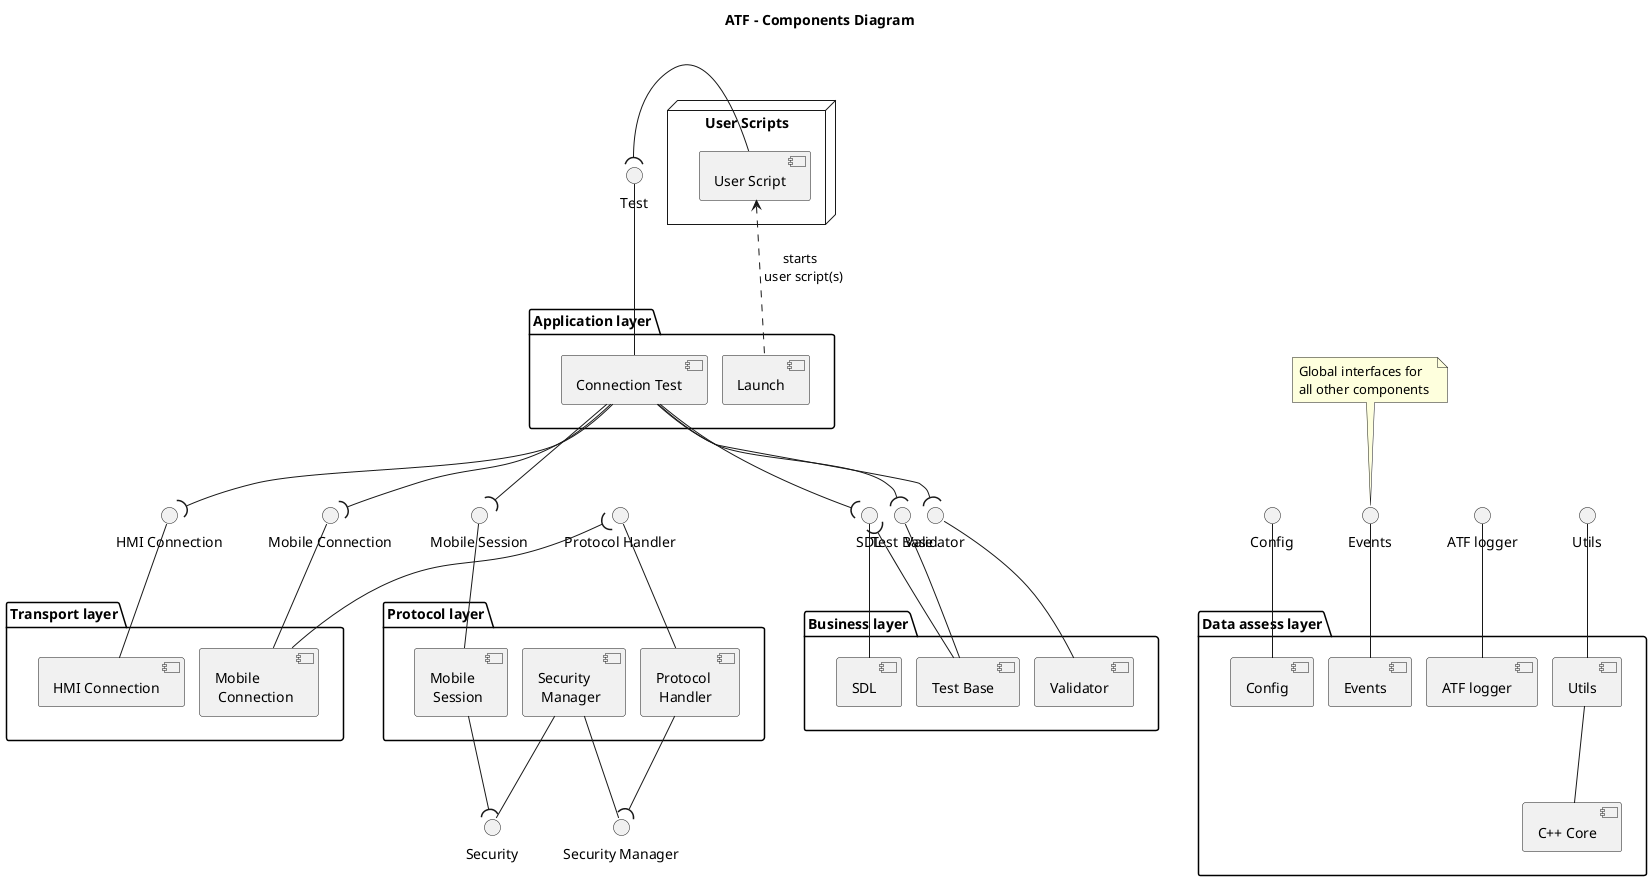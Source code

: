 @startuml
/'
It is a source file for ATF SAD diagram.
For further information, please, follow http://plantuml.com/
'/

skinparam nodesep 15
!pragma horizontalLineBetweenDifferentPackageAllowed

skinparam package<<Layout>> {
  borderColor Transparent
  backgroundColor Transparent
  fontColor Transparent
  stereotypeFontColor Transparent
}

'------------------------------------- '
title ATF - Components Diagram

' ------------ User layer ------------ '
node "User Scripts" as user_layer {
    component "User Script" as Sample
}

' ------------ App layer ------------ '
() "Test" as ITest
package "Application layer" as app_layer {
    component Launch
    component "Connection Test" as Connection

    ' Internal communication
    Connection -up- ITest

    ' Beatifying
    Launch    -[hidden]left- Connection
}

' --------- Business layer ---------- '
() "SDL" as ISDL
() "Test Base" as ITestBase
() "Validator" as IValidator
package "Business layer" as buis_layer {
    component SDL
    component "Test Base" as TestBase
    component Validator

    ' Internal communication
    TestBase  -up- ITestBase
    SDL       -up- ISDL
    Validator -up- IValidator
    TestBase  -up-( ISDL

    ' Beatifying
    ITestBase  -[hidden]left-  ISDL 
    ITestBase  -[hidden]right- IValidator
    TestBase   -[hidden]left-  SDL 
    TestBase   -[hidden]right- Validator
}

' --------- Protocol layer --------- '
() "Protocol Handler"   as IProtocol
() "Mobile Session"     as IMobSession
() "Security Manager"   as ISecManager
() "Security"           as ISecurity
package "Protocol layer" as ph_layer {
    component "Mobile \n Session"   as MobSession
    component "Protocol \n Handler" as Protocol
    component "Security \n Manager" as SecManager 

    ' Internal communication
    MobSession -up- IMobSession
    Protocol   -up- IProtocol
    SecManager -down- ISecManager
    SecManager -down- ISecurity
	MobSession -down-( ISecurity
	Protocol -down-( ISecManager
}

' ------------ TM layer ------------ '
() "HMI Connection"    as IHMIConnection
() "Mobile Connection" as IMobConnection
package "Transport layer" as tm_layer {
	component "HMI Connection" as HMIConnection
    component "Mobile \n Connection" as MobConnection

    ' Internal communication
    MobConnection -up- IMobConnection
    HMIConnection -up- IHMIConnection
}

' ------------ DA layer ------------ '
() "Utils"      as IUtils
() "Config"     as IConfig
() "Events"     as IEvents
() "ATF logger" as IATFLogger
package "Data assess layer" as utils_layer {
    component "Utils"      as Utils
	component "C++ Core"   as CppUtils
	component "ATF logger" as ATFLogger
    component "Events"     as Events
	component "Config"     as Config

    ' Internal communication
    Utils     -up- IUtils
    CppUtils  -up- Utils
    ATFLogger -up- IATFLogger
    Events    -up- IEvents
    Config    -up- IConfig
}
note top of IEvents
    Global interfaces for
    all other components 
end note

' ---- Beatifying layer position ----- '
user_layer  -[hidden]down-  app_layer
utils_layer -[hidden]right- tm_layer
tm_layer    -[hidden]right- ph_layer
ph_layer    -[hidden]right- buis_layer

' ----- Layer connection ------ '
' User to lower layer connections
 Sample -right-( ITest
Launch .up.> Sample : starts \n user script(s)

' App to lower layer connections
Connection --( ISDL
Connection --( ITestBase
Connection --( IValidator
Connection --( IMobSession
Connection --( IMobConnection
Connection --( IHMIConnection
MobConnection -up-( IProtocol
@enduml